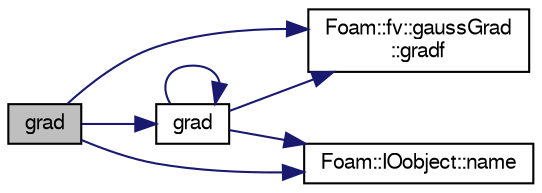digraph "grad"
{
  bgcolor="transparent";
  edge [fontname="FreeSans",fontsize="10",labelfontname="FreeSans",labelfontsize="10"];
  node [fontname="FreeSans",fontsize="10",shape=record];
  rankdir="LR";
  Node15771 [label="grad",height=0.2,width=0.4,color="black", fillcolor="grey75", style="filled", fontcolor="black"];
  Node15771 -> Node15772 [color="midnightblue",fontsize="10",style="solid",fontname="FreeSans"];
  Node15772 [label="grad",height=0.2,width=0.4,color="black",URL="$a21134.html#a7c00ec90ecc15ed3005255e42c52827a"];
  Node15772 -> Node15772 [color="midnightblue",fontsize="10",style="solid",fontname="FreeSans"];
  Node15772 -> Node15773 [color="midnightblue",fontsize="10",style="solid",fontname="FreeSans"];
  Node15773 [label="Foam::fv::gaussGrad\l::gradf",height=0.2,width=0.4,color="black",URL="$a22538.html#a2a03e92f4e567da6f43f71ff58c81e98",tooltip="Return the gradient of the given field. "];
  Node15772 -> Node15774 [color="midnightblue",fontsize="10",style="solid",fontname="FreeSans"];
  Node15774 [label="Foam::IOobject::name",height=0.2,width=0.4,color="black",URL="$a26142.html#acc80e00a8ac919288fb55bd14cc88bf6",tooltip="Return name. "];
  Node15771 -> Node15773 [color="midnightblue",fontsize="10",style="solid",fontname="FreeSans"];
  Node15771 -> Node15774 [color="midnightblue",fontsize="10",style="solid",fontname="FreeSans"];
}
